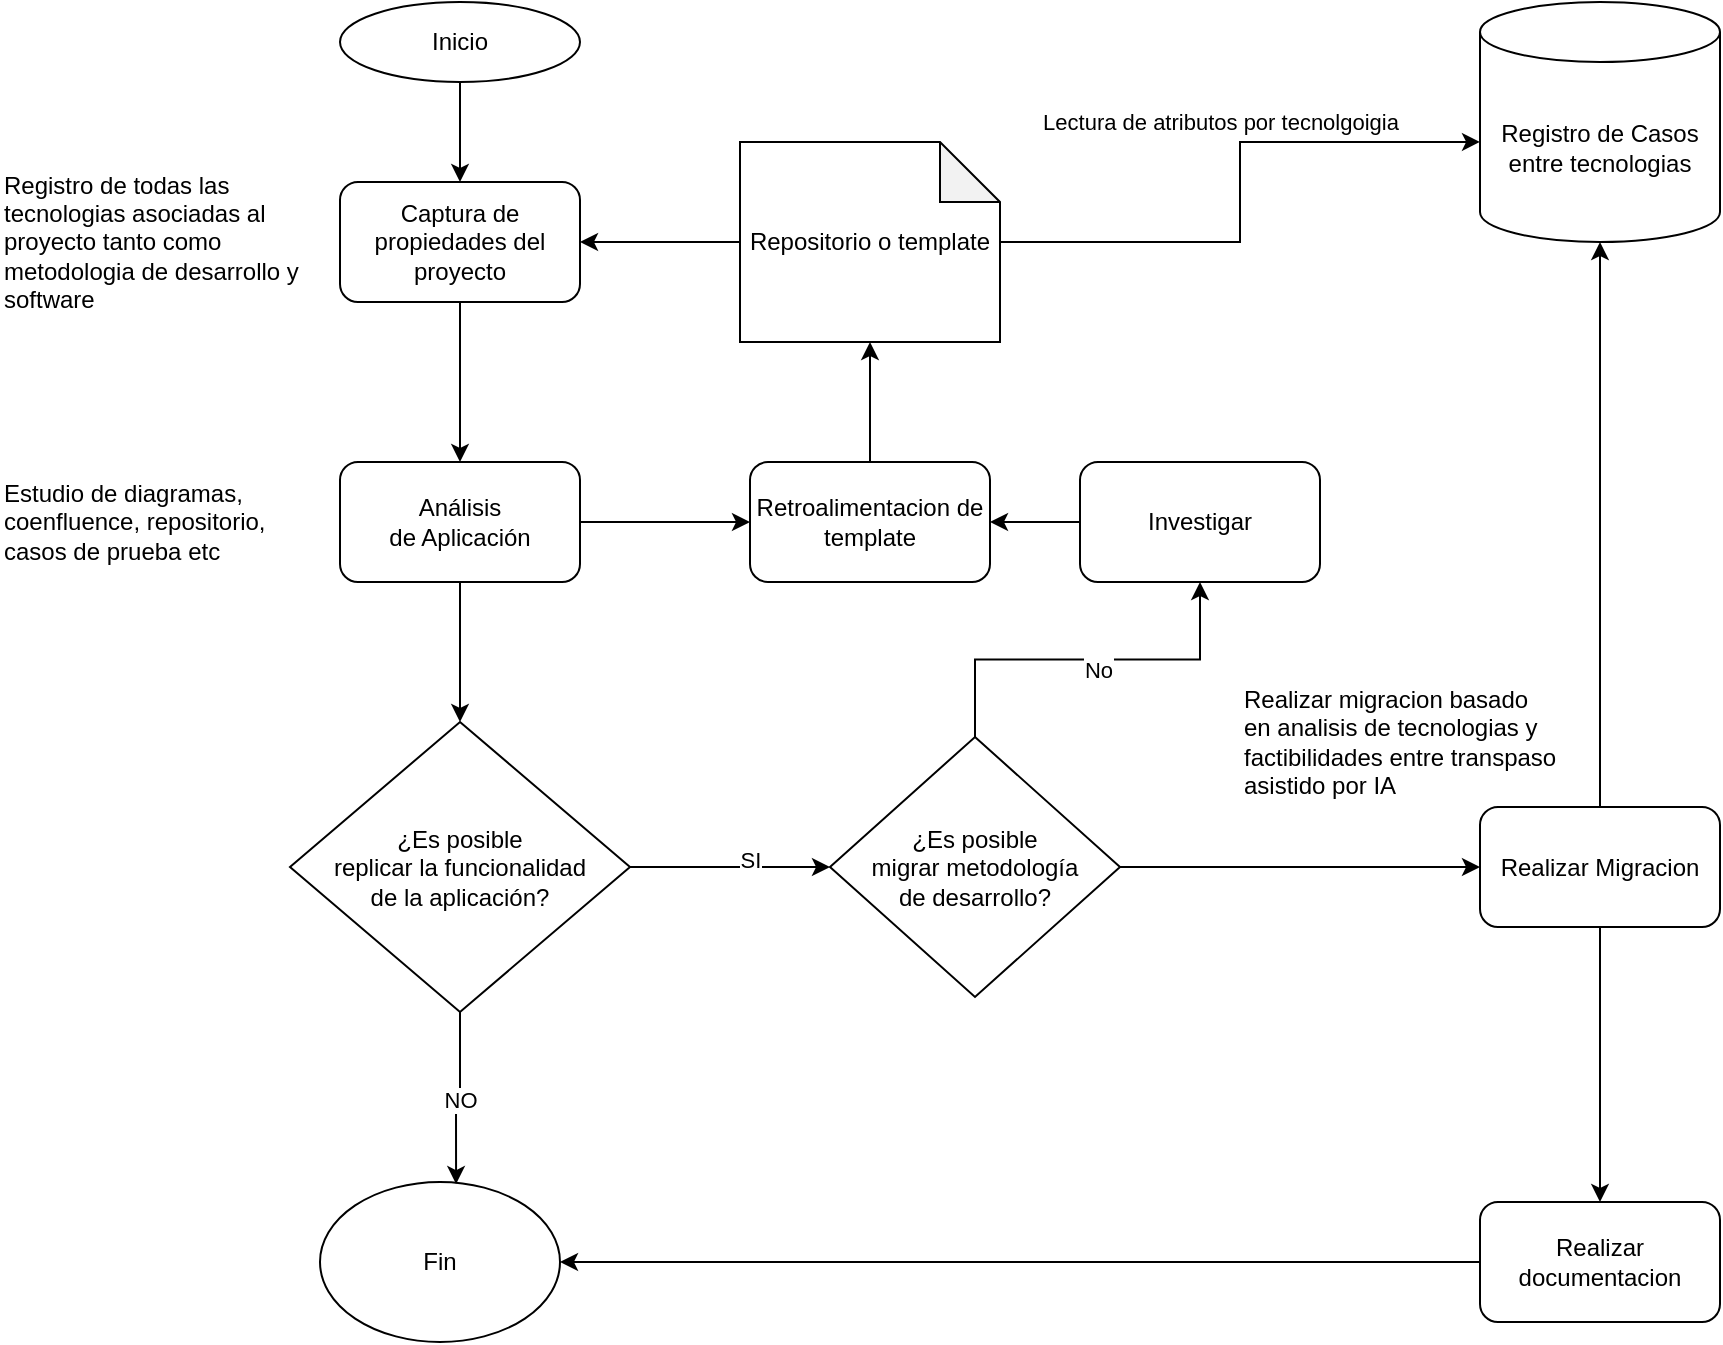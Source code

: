 <mxfile version="21.6.2" type="github">
  <diagram name="Página-1" id="xQPAtw4aS_MgjRxm6S1_">
    <mxGraphModel dx="2261" dy="764" grid="1" gridSize="10" guides="1" tooltips="1" connect="1" arrows="1" fold="1" page="1" pageScale="1" pageWidth="827" pageHeight="1169" math="0" shadow="0">
      <root>
        <mxCell id="0" />
        <mxCell id="1" parent="0" />
        <mxCell id="TfHmJU94N06Tko-hS5HS-4" value="" style="edgeStyle=orthogonalEdgeStyle;rounded=0;orthogonalLoop=1;jettySize=auto;html=1;" edge="1" parent="1" source="TfHmJU94N06Tko-hS5HS-1" target="TfHmJU94N06Tko-hS5HS-2">
          <mxGeometry relative="1" as="geometry" />
        </mxCell>
        <mxCell id="TfHmJU94N06Tko-hS5HS-1" value="Inicio" style="ellipse;whiteSpace=wrap;html=1;" vertex="1" parent="1">
          <mxGeometry x="30" y="80" width="120" height="40" as="geometry" />
        </mxCell>
        <mxCell id="TfHmJU94N06Tko-hS5HS-11" value="" style="edgeStyle=orthogonalEdgeStyle;rounded=0;orthogonalLoop=1;jettySize=auto;html=1;" edge="1" parent="1" source="TfHmJU94N06Tko-hS5HS-2" target="TfHmJU94N06Tko-hS5HS-5">
          <mxGeometry relative="1" as="geometry" />
        </mxCell>
        <mxCell id="TfHmJU94N06Tko-hS5HS-2" value="Captura de propiedades del proyecto" style="rounded=1;whiteSpace=wrap;html=1;" vertex="1" parent="1">
          <mxGeometry x="30" y="170" width="120" height="60" as="geometry" />
        </mxCell>
        <mxCell id="TfHmJU94N06Tko-hS5HS-29" style="edgeStyle=orthogonalEdgeStyle;rounded=0;orthogonalLoop=1;jettySize=auto;html=1;entryX=0.5;entryY=0;entryDx=0;entryDy=0;" edge="1" parent="1" source="TfHmJU94N06Tko-hS5HS-5" target="TfHmJU94N06Tko-hS5HS-17">
          <mxGeometry relative="1" as="geometry" />
        </mxCell>
        <mxCell id="TfHmJU94N06Tko-hS5HS-33" style="edgeStyle=orthogonalEdgeStyle;rounded=0;orthogonalLoop=1;jettySize=auto;html=1;entryX=0;entryY=0.5;entryDx=0;entryDy=0;" edge="1" parent="1" source="TfHmJU94N06Tko-hS5HS-5" target="TfHmJU94N06Tko-hS5HS-7">
          <mxGeometry relative="1" as="geometry" />
        </mxCell>
        <mxCell id="TfHmJU94N06Tko-hS5HS-5" value="Análisis &lt;br&gt;de Aplicación" style="rounded=1;whiteSpace=wrap;html=1;" vertex="1" parent="1">
          <mxGeometry x="30" y="310" width="120" height="60" as="geometry" />
        </mxCell>
        <mxCell id="TfHmJU94N06Tko-hS5HS-39" style="edgeStyle=orthogonalEdgeStyle;rounded=0;orthogonalLoop=1;jettySize=auto;html=1;entryX=0;entryY=0.5;entryDx=0;entryDy=0;" edge="1" parent="1" source="TfHmJU94N06Tko-hS5HS-6" target="TfHmJU94N06Tko-hS5HS-34">
          <mxGeometry relative="1" as="geometry" />
        </mxCell>
        <mxCell id="TfHmJU94N06Tko-hS5HS-46" style="edgeStyle=orthogonalEdgeStyle;rounded=0;orthogonalLoop=1;jettySize=auto;html=1;" edge="1" parent="1" source="TfHmJU94N06Tko-hS5HS-6" target="TfHmJU94N06Tko-hS5HS-36">
          <mxGeometry relative="1" as="geometry" />
        </mxCell>
        <mxCell id="TfHmJU94N06Tko-hS5HS-47" value="No" style="edgeLabel;html=1;align=center;verticalAlign=middle;resizable=0;points=[];" vertex="1" connectable="0" parent="TfHmJU94N06Tko-hS5HS-46">
          <mxGeometry x="0.054" y="-4" relative="1" as="geometry">
            <mxPoint y="1" as="offset" />
          </mxGeometry>
        </mxCell>
        <mxCell id="TfHmJU94N06Tko-hS5HS-6" value="¿Es posible &lt;br&gt;migrar metodología &lt;br&gt;de desarrollo?" style="rhombus;whiteSpace=wrap;html=1;" vertex="1" parent="1">
          <mxGeometry x="275" y="447.5" width="145" height="130" as="geometry" />
        </mxCell>
        <mxCell id="TfHmJU94N06Tko-hS5HS-14" style="edgeStyle=orthogonalEdgeStyle;rounded=0;orthogonalLoop=1;jettySize=auto;html=1;" edge="1" parent="1" source="TfHmJU94N06Tko-hS5HS-7" target="TfHmJU94N06Tko-hS5HS-9">
          <mxGeometry relative="1" as="geometry" />
        </mxCell>
        <mxCell id="TfHmJU94N06Tko-hS5HS-7" value="Retroalimentacion de template" style="rounded=1;whiteSpace=wrap;html=1;" vertex="1" parent="1">
          <mxGeometry x="235" y="310" width="120" height="60" as="geometry" />
        </mxCell>
        <mxCell id="TfHmJU94N06Tko-hS5HS-8" value="Fin" style="ellipse;whiteSpace=wrap;html=1;" vertex="1" parent="1">
          <mxGeometry x="20" y="670" width="120" height="80" as="geometry" />
        </mxCell>
        <mxCell id="TfHmJU94N06Tko-hS5HS-31" style="edgeStyle=orthogonalEdgeStyle;rounded=0;orthogonalLoop=1;jettySize=auto;html=1;entryX=1;entryY=0.5;entryDx=0;entryDy=0;" edge="1" parent="1" source="TfHmJU94N06Tko-hS5HS-9" target="TfHmJU94N06Tko-hS5HS-2">
          <mxGeometry relative="1" as="geometry" />
        </mxCell>
        <mxCell id="TfHmJU94N06Tko-hS5HS-41" style="edgeStyle=orthogonalEdgeStyle;rounded=0;orthogonalLoop=1;jettySize=auto;html=1;entryX=0;entryY=0.583;entryDx=0;entryDy=0;entryPerimeter=0;" edge="1" parent="1" source="TfHmJU94N06Tko-hS5HS-9" target="TfHmJU94N06Tko-hS5HS-10">
          <mxGeometry relative="1" as="geometry" />
        </mxCell>
        <mxCell id="TfHmJU94N06Tko-hS5HS-42" value="Lectura de atributos por tecnolgoigia" style="edgeLabel;html=1;align=center;verticalAlign=middle;resizable=0;points=[];" vertex="1" connectable="0" parent="TfHmJU94N06Tko-hS5HS-41">
          <mxGeometry x="0.503" y="-3" relative="1" as="geometry">
            <mxPoint x="-58" y="-13" as="offset" />
          </mxGeometry>
        </mxCell>
        <mxCell id="TfHmJU94N06Tko-hS5HS-9" value="Repositorio o template" style="shape=note;whiteSpace=wrap;html=1;backgroundOutline=1;darkOpacity=0.05;" vertex="1" parent="1">
          <mxGeometry x="230" y="150" width="130" height="100" as="geometry" />
        </mxCell>
        <mxCell id="TfHmJU94N06Tko-hS5HS-10" value="Registro de Casos entre tecnologias" style="shape=cylinder3;whiteSpace=wrap;html=1;boundedLbl=1;backgroundOutline=1;size=15;" vertex="1" parent="1">
          <mxGeometry x="600" y="80" width="120" height="120" as="geometry" />
        </mxCell>
        <mxCell id="TfHmJU94N06Tko-hS5HS-23" style="edgeStyle=orthogonalEdgeStyle;rounded=0;orthogonalLoop=1;jettySize=auto;html=1;entryX=0;entryY=0.5;entryDx=0;entryDy=0;" edge="1" parent="1" source="TfHmJU94N06Tko-hS5HS-17" target="TfHmJU94N06Tko-hS5HS-6">
          <mxGeometry relative="1" as="geometry" />
        </mxCell>
        <mxCell id="TfHmJU94N06Tko-hS5HS-24" value="SI" style="edgeLabel;html=1;align=center;verticalAlign=middle;resizable=0;points=[];" vertex="1" connectable="0" parent="TfHmJU94N06Tko-hS5HS-23">
          <mxGeometry x="0.2" y="5" relative="1" as="geometry">
            <mxPoint y="1" as="offset" />
          </mxGeometry>
        </mxCell>
        <mxCell id="TfHmJU94N06Tko-hS5HS-27" style="edgeStyle=orthogonalEdgeStyle;rounded=0;orthogonalLoop=1;jettySize=auto;html=1;entryX=0.567;entryY=0.013;entryDx=0;entryDy=0;entryPerimeter=0;" edge="1" parent="1" source="TfHmJU94N06Tko-hS5HS-17" target="TfHmJU94N06Tko-hS5HS-8">
          <mxGeometry relative="1" as="geometry" />
        </mxCell>
        <mxCell id="TfHmJU94N06Tko-hS5HS-28" value="NO" style="edgeLabel;html=1;align=center;verticalAlign=middle;resizable=0;points=[];" vertex="1" connectable="0" parent="TfHmJU94N06Tko-hS5HS-27">
          <mxGeometry x="-0.023" relative="1" as="geometry">
            <mxPoint y="1" as="offset" />
          </mxGeometry>
        </mxCell>
        <mxCell id="TfHmJU94N06Tko-hS5HS-17" value="¿Es posible &lt;br&gt;replicar la funcionalidad &lt;br&gt;de la aplicación?" style="rhombus;whiteSpace=wrap;html=1;" vertex="1" parent="1">
          <mxGeometry x="5" y="440" width="170" height="145" as="geometry" />
        </mxCell>
        <mxCell id="TfHmJU94N06Tko-hS5HS-30" value="Registro de todas las tecnologias asociadas al proyecto tanto como metodologia de desarrollo y software" style="text;html=1;strokeColor=none;fillColor=none;align=left;verticalAlign=middle;whiteSpace=wrap;rounded=0;" vertex="1" parent="1">
          <mxGeometry x="-140" y="185" width="150" height="30" as="geometry" />
        </mxCell>
        <mxCell id="TfHmJU94N06Tko-hS5HS-32" value="Estudio de diagramas, coenfluence, repositorio, casos de prueba etc" style="text;html=1;strokeColor=none;fillColor=none;align=left;verticalAlign=middle;whiteSpace=wrap;rounded=0;" vertex="1" parent="1">
          <mxGeometry x="-140" y="325" width="150" height="30" as="geometry" />
        </mxCell>
        <mxCell id="TfHmJU94N06Tko-hS5HS-40" style="edgeStyle=orthogonalEdgeStyle;rounded=0;orthogonalLoop=1;jettySize=auto;html=1;" edge="1" parent="1" source="TfHmJU94N06Tko-hS5HS-34" target="TfHmJU94N06Tko-hS5HS-10">
          <mxGeometry relative="1" as="geometry" />
        </mxCell>
        <mxCell id="TfHmJU94N06Tko-hS5HS-45" style="edgeStyle=orthogonalEdgeStyle;rounded=0;orthogonalLoop=1;jettySize=auto;html=1;" edge="1" parent="1" source="TfHmJU94N06Tko-hS5HS-34" target="TfHmJU94N06Tko-hS5HS-35">
          <mxGeometry relative="1" as="geometry" />
        </mxCell>
        <mxCell id="TfHmJU94N06Tko-hS5HS-34" value="Realizar Migracion" style="rounded=1;whiteSpace=wrap;html=1;" vertex="1" parent="1">
          <mxGeometry x="600" y="482.5" width="120" height="60" as="geometry" />
        </mxCell>
        <mxCell id="TfHmJU94N06Tko-hS5HS-51" style="edgeStyle=orthogonalEdgeStyle;rounded=0;orthogonalLoop=1;jettySize=auto;html=1;entryX=1;entryY=0.5;entryDx=0;entryDy=0;" edge="1" parent="1" source="TfHmJU94N06Tko-hS5HS-35" target="TfHmJU94N06Tko-hS5HS-8">
          <mxGeometry relative="1" as="geometry" />
        </mxCell>
        <mxCell id="TfHmJU94N06Tko-hS5HS-35" value="Realizar documentacion" style="rounded=1;whiteSpace=wrap;html=1;" vertex="1" parent="1">
          <mxGeometry x="600" y="680" width="120" height="60" as="geometry" />
        </mxCell>
        <mxCell id="TfHmJU94N06Tko-hS5HS-50" value="" style="edgeStyle=orthogonalEdgeStyle;rounded=0;orthogonalLoop=1;jettySize=auto;html=1;" edge="1" parent="1" source="TfHmJU94N06Tko-hS5HS-36" target="TfHmJU94N06Tko-hS5HS-7">
          <mxGeometry relative="1" as="geometry" />
        </mxCell>
        <mxCell id="TfHmJU94N06Tko-hS5HS-36" value="Investigar" style="rounded=1;whiteSpace=wrap;html=1;" vertex="1" parent="1">
          <mxGeometry x="400" y="310" width="120" height="60" as="geometry" />
        </mxCell>
        <mxCell id="TfHmJU94N06Tko-hS5HS-44" value="Realizar migracion basado en analisis de tecnologias y factibilidades entre transpaso asistido por IA" style="text;html=1;strokeColor=none;fillColor=none;align=left;verticalAlign=middle;whiteSpace=wrap;rounded=0;" vertex="1" parent="1">
          <mxGeometry x="480" y="390" width="160" height="120" as="geometry" />
        </mxCell>
      </root>
    </mxGraphModel>
  </diagram>
</mxfile>
